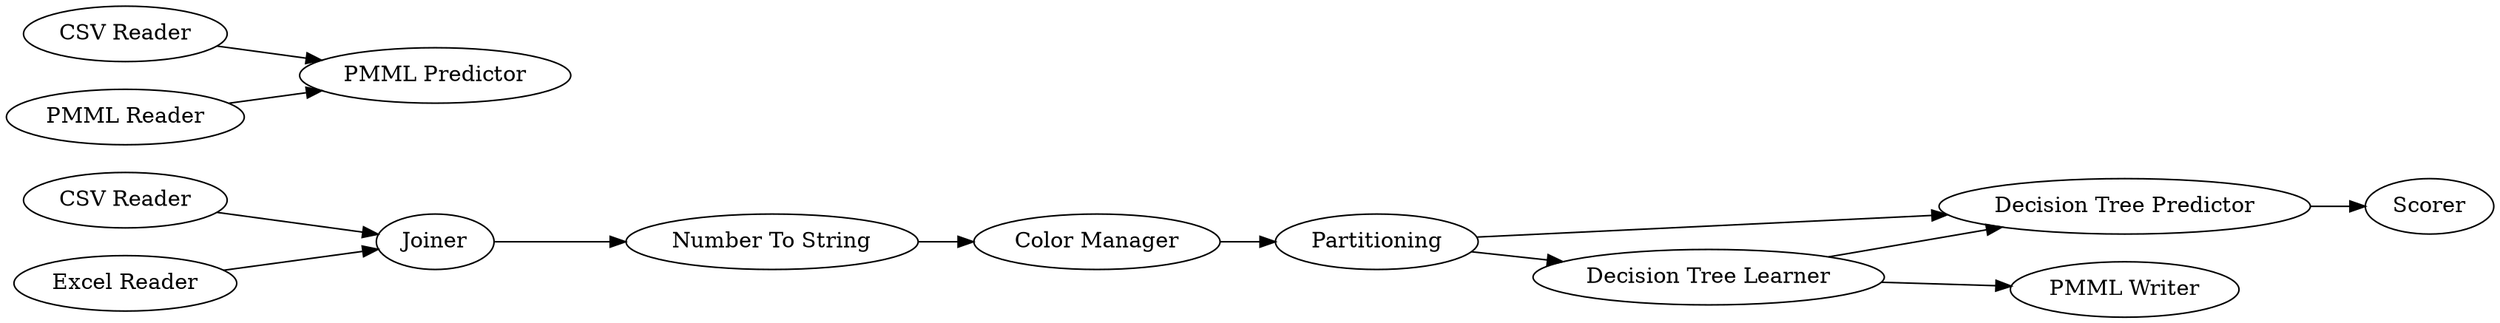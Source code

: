 digraph {
	1 [label="CSV Reader"]
	2 [label="Excel Reader"]
	3 [label=Joiner]
	4 [label="Number To String"]
	5 [label="Color Manager"]
	6 [label=Partitioning]
	7 [label="Decision Tree Learner"]
	8 [label="Decision Tree Predictor"]
	9 [label=Scorer]
	10 [label="PMML Writer"]
	11 [label="CSV Reader"]
	12 [label="PMML Reader"]
	13 [label="PMML Predictor"]
	1 -> 3
	2 -> 3
	3 -> 4
	4 -> 5
	5 -> 6
	6 -> 7
	6 -> 8
	7 -> 8
	7 -> 10
	8 -> 9
	11 -> 13
	12 -> 13
	rankdir=LR
}
